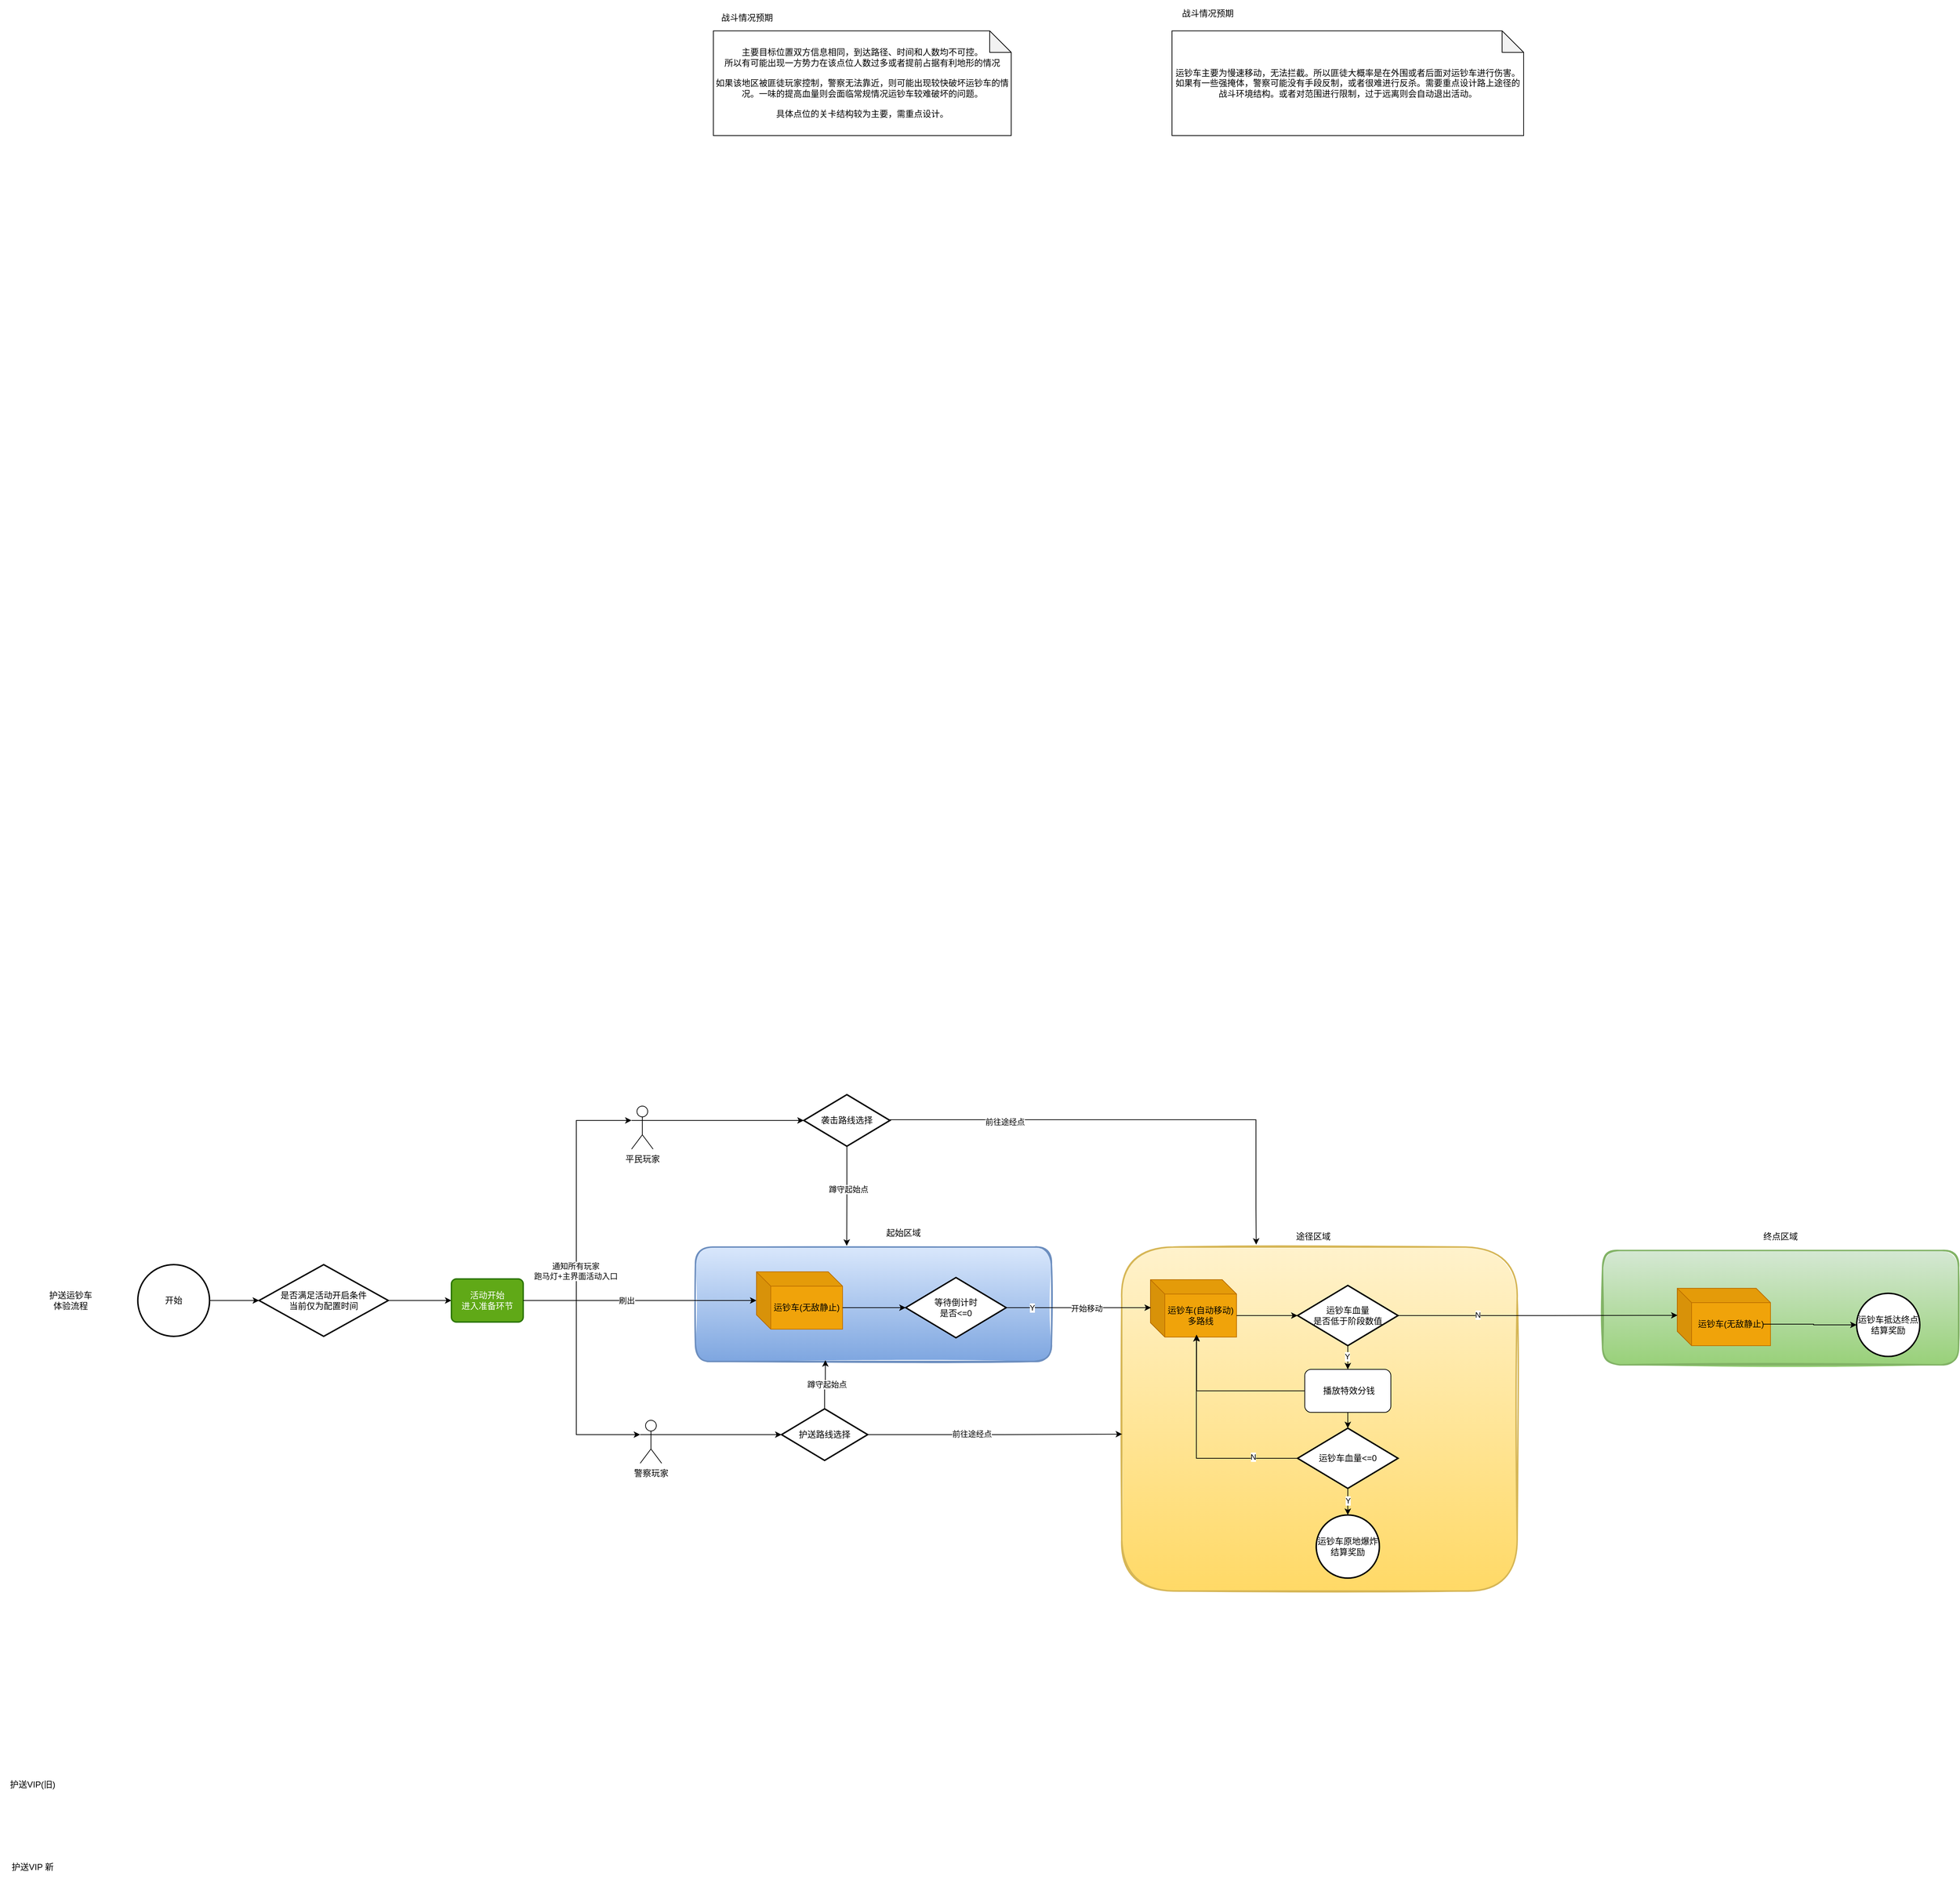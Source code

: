 <mxfile version="26.2.8">
  <diagram name="第 1 页" id="ho7mqtrvVQJZ-yDvlpge">
    <mxGraphModel dx="2468" dy="3103" grid="0" gridSize="10" guides="1" tooltips="1" connect="1" arrows="1" fold="1" page="0" pageScale="1" pageWidth="827" pageHeight="1169" math="0" shadow="0">
      <root>
        <mxCell id="0" />
        <mxCell id="1" parent="0" />
        <mxCell id="s4P-E_aEvJXquywrjiAm-54" value="" style="rounded=1;whiteSpace=wrap;html=1;strokeWidth=2;fillWeight=4;hachureGap=8;hachureAngle=45;fillColor=#dae8fc;sketch=1;strokeColor=#6c8ebf;fillStyle=auto;gradientColor=#7ea6e0;" parent="1" vertex="1">
          <mxGeometry x="757" y="22.5" width="496" height="159.5" as="geometry" />
        </mxCell>
        <mxCell id="s4P-E_aEvJXquywrjiAm-1" value="护送运钞车&lt;div&gt;体验流程&lt;/div&gt;" style="text;html=1;align=center;verticalAlign=middle;whiteSpace=wrap;rounded=0;" parent="1" vertex="1">
          <mxGeometry x="-159" y="82" width="91" height="30" as="geometry" />
        </mxCell>
        <mxCell id="s4P-E_aEvJXquywrjiAm-2" value="护送VIP(旧)" style="text;html=1;align=center;verticalAlign=middle;whiteSpace=wrap;rounded=0;" parent="1" vertex="1">
          <mxGeometry x="-212" y="757" width="91" height="30" as="geometry" />
        </mxCell>
        <mxCell id="s4P-E_aEvJXquywrjiAm-7" style="edgeStyle=orthogonalEdgeStyle;rounded=0;orthogonalLoop=1;jettySize=auto;html=1;exitX=1;exitY=0.5;exitDx=0;exitDy=0;exitPerimeter=0;entryX=0;entryY=0.5;entryDx=0;entryDy=0;entryPerimeter=0;" parent="1" source="s4P-E_aEvJXquywrjiAm-3" target="s4P-E_aEvJXquywrjiAm-10" edge="1">
          <mxGeometry relative="1" as="geometry">
            <mxPoint x="165" y="97" as="targetPoint" />
          </mxGeometry>
        </mxCell>
        <mxCell id="s4P-E_aEvJXquywrjiAm-3" value="开始" style="strokeWidth=2;html=1;shape=mxgraph.flowchart.start_2;whiteSpace=wrap;" parent="1" vertex="1">
          <mxGeometry x="-20" y="47" width="100" height="100" as="geometry" />
        </mxCell>
        <mxCell id="s4P-E_aEvJXquywrjiAm-5" value="护送VIP 新" style="text;html=1;align=center;verticalAlign=middle;whiteSpace=wrap;rounded=0;" parent="1" vertex="1">
          <mxGeometry x="-212" y="872" width="91" height="30" as="geometry" />
        </mxCell>
        <mxCell id="s4P-E_aEvJXquywrjiAm-8" value="警察玩家" style="shape=umlActor;verticalLabelPosition=bottom;verticalAlign=top;html=1;outlineConnect=0;" parent="1" vertex="1">
          <mxGeometry x="680" y="264" width="30" height="60" as="geometry" />
        </mxCell>
        <mxCell id="s4P-E_aEvJXquywrjiAm-9" value="平民玩家" style="shape=umlActor;verticalLabelPosition=bottom;verticalAlign=top;html=1;outlineConnect=0;" parent="1" vertex="1">
          <mxGeometry x="668" y="-174" width="30" height="60" as="geometry" />
        </mxCell>
        <mxCell id="s4P-E_aEvJXquywrjiAm-12" style="edgeStyle=orthogonalEdgeStyle;rounded=0;orthogonalLoop=1;jettySize=auto;html=1;exitX=1;exitY=0.5;exitDx=0;exitDy=0;exitPerimeter=0;entryX=0;entryY=0.5;entryDx=0;entryDy=0;" parent="1" source="s4P-E_aEvJXquywrjiAm-10" target="s4P-E_aEvJXquywrjiAm-11" edge="1">
          <mxGeometry relative="1" as="geometry" />
        </mxCell>
        <mxCell id="s4P-E_aEvJXquywrjiAm-10" value="是否满足活动开启条件&lt;div&gt;当前仅为配置时间&lt;/div&gt;" style="strokeWidth=2;html=1;shape=mxgraph.flowchart.decision;whiteSpace=wrap;" parent="1" vertex="1">
          <mxGeometry x="149" y="47" width="180" height="100" as="geometry" />
        </mxCell>
        <mxCell id="s4P-E_aEvJXquywrjiAm-14" style="edgeStyle=orthogonalEdgeStyle;rounded=0;orthogonalLoop=1;jettySize=auto;html=1;exitX=1;exitY=0.5;exitDx=0;exitDy=0;" parent="1" source="s4P-E_aEvJXquywrjiAm-11" target="s4P-E_aEvJXquywrjiAm-13" edge="1">
          <mxGeometry relative="1" as="geometry" />
        </mxCell>
        <mxCell id="s4P-E_aEvJXquywrjiAm-18" value="刷出" style="edgeLabel;html=1;align=center;verticalAlign=middle;resizable=0;points=[];" parent="s4P-E_aEvJXquywrjiAm-14" vertex="1" connectable="0">
          <mxGeometry x="0.479" y="1" relative="1" as="geometry">
            <mxPoint x="-97" y="1" as="offset" />
          </mxGeometry>
        </mxCell>
        <mxCell id="s4P-E_aEvJXquywrjiAm-11" value="活动开始&lt;div&gt;进入准备环节&lt;/div&gt;" style="rounded=1;whiteSpace=wrap;html=1;absoluteArcSize=1;arcSize=14;strokeWidth=2;fillColor=#60a917;strokeColor=#2D7600;fontColor=#ffffff;" parent="1" vertex="1">
          <mxGeometry x="417" y="67" width="100" height="60" as="geometry" />
        </mxCell>
        <mxCell id="s4P-E_aEvJXquywrjiAm-13" value="运钞车(无敌静止)" style="shape=cube;whiteSpace=wrap;html=1;boundedLbl=1;backgroundOutline=1;darkOpacity=0.05;darkOpacity2=0.1;fillColor=#f0a30a;fontColor=#000000;strokeColor=#BD7000;" parent="1" vertex="1">
          <mxGeometry x="842" y="57" width="120" height="80" as="geometry" />
        </mxCell>
        <mxCell id="s4P-E_aEvJXquywrjiAm-17" style="edgeStyle=orthogonalEdgeStyle;rounded=0;orthogonalLoop=1;jettySize=auto;html=1;exitX=1;exitY=0.5;exitDx=0;exitDy=0;entryX=0;entryY=0.333;entryDx=0;entryDy=0;entryPerimeter=0;" parent="1" source="s4P-E_aEvJXquywrjiAm-11" target="s4P-E_aEvJXquywrjiAm-8" edge="1">
          <mxGeometry relative="1" as="geometry">
            <Array as="points">
              <mxPoint x="591" y="97" />
              <mxPoint x="591" y="284" />
            </Array>
          </mxGeometry>
        </mxCell>
        <mxCell id="s4P-E_aEvJXquywrjiAm-19" style="edgeStyle=orthogonalEdgeStyle;rounded=0;orthogonalLoop=1;jettySize=auto;html=1;exitX=1;exitY=0.5;exitDx=0;exitDy=0;entryX=0;entryY=0.333;entryDx=0;entryDy=0;entryPerimeter=0;" parent="1" source="s4P-E_aEvJXquywrjiAm-11" target="s4P-E_aEvJXquywrjiAm-9" edge="1">
          <mxGeometry relative="1" as="geometry">
            <Array as="points">
              <mxPoint x="591" y="97" />
              <mxPoint x="591" y="-154" />
            </Array>
          </mxGeometry>
        </mxCell>
        <mxCell id="s4P-E_aEvJXquywrjiAm-20" value="通知所有玩家&lt;div&gt;跑马灯+主界面活动入口&lt;/div&gt;" style="edgeLabel;html=1;align=center;verticalAlign=middle;resizable=0;points=[];" parent="s4P-E_aEvJXquywrjiAm-19" vertex="1" connectable="0">
          <mxGeometry x="-0.428" y="1" relative="1" as="geometry">
            <mxPoint as="offset" />
          </mxGeometry>
        </mxCell>
        <mxCell id="s4P-E_aEvJXquywrjiAm-21" value="等待倒计时&lt;div&gt;是否&amp;lt;=0&lt;/div&gt;" style="strokeWidth=2;html=1;shape=mxgraph.flowchart.decision;whiteSpace=wrap;" parent="1" vertex="1">
          <mxGeometry x="1050" y="65" width="140" height="84" as="geometry" />
        </mxCell>
        <mxCell id="s4P-E_aEvJXquywrjiAm-22" style="edgeStyle=orthogonalEdgeStyle;rounded=0;orthogonalLoop=1;jettySize=auto;html=1;exitX=0;exitY=0;exitDx=120;exitDy=50;exitPerimeter=0;entryX=0;entryY=0.5;entryDx=0;entryDy=0;entryPerimeter=0;" parent="1" source="s4P-E_aEvJXquywrjiAm-13" target="s4P-E_aEvJXquywrjiAm-21" edge="1">
          <mxGeometry relative="1" as="geometry" />
        </mxCell>
        <mxCell id="s4P-E_aEvJXquywrjiAm-29" value="起始区域" style="text;html=1;align=center;verticalAlign=middle;whiteSpace=wrap;rounded=0;" parent="1" vertex="1">
          <mxGeometry x="1017" y="-12" width="60" height="30" as="geometry" />
        </mxCell>
        <mxCell id="s4P-E_aEvJXquywrjiAm-37" value="袭击路线选择" style="strokeWidth=2;html=1;shape=mxgraph.flowchart.decision;whiteSpace=wrap;" parent="1" vertex="1">
          <mxGeometry x="908" y="-190" width="120" height="72" as="geometry" />
        </mxCell>
        <mxCell id="s4P-E_aEvJXquywrjiAm-38" style="edgeStyle=orthogonalEdgeStyle;rounded=0;orthogonalLoop=1;jettySize=auto;html=1;exitX=1;exitY=0.333;exitDx=0;exitDy=0;exitPerimeter=0;entryX=0;entryY=0.5;entryDx=0;entryDy=0;entryPerimeter=0;" parent="1" source="s4P-E_aEvJXquywrjiAm-9" target="s4P-E_aEvJXquywrjiAm-37" edge="1">
          <mxGeometry relative="1" as="geometry" />
        </mxCell>
        <mxCell id="s4P-E_aEvJXquywrjiAm-55" value="" style="rounded=1;whiteSpace=wrap;html=1;strokeWidth=2;fillWeight=4;hachureGap=8;hachureAngle=45;fillColor=#fff2cc;sketch=1;strokeColor=#d6b656;fillStyle=auto;gradientColor=#ffd966;" parent="1" vertex="1">
          <mxGeometry x="1351" y="22.5" width="551" height="479.5" as="geometry" />
        </mxCell>
        <mxCell id="s4P-E_aEvJXquywrjiAm-57" style="edgeStyle=orthogonalEdgeStyle;rounded=0;orthogonalLoop=1;jettySize=auto;html=1;exitX=0.5;exitY=1;exitDx=0;exitDy=0;exitPerimeter=0;entryX=0.425;entryY=-0.011;entryDx=0;entryDy=0;entryPerimeter=0;" parent="1" source="s4P-E_aEvJXquywrjiAm-37" target="s4P-E_aEvJXquywrjiAm-54" edge="1">
          <mxGeometry relative="1" as="geometry" />
        </mxCell>
        <mxCell id="s4P-E_aEvJXquywrjiAm-58" value="蹲守起始点" style="edgeLabel;html=1;align=center;verticalAlign=middle;resizable=0;points=[];" parent="s4P-E_aEvJXquywrjiAm-57" vertex="1" connectable="0">
          <mxGeometry x="-0.145" y="2" relative="1" as="geometry">
            <mxPoint as="offset" />
          </mxGeometry>
        </mxCell>
        <mxCell id="s4P-E_aEvJXquywrjiAm-59" style="edgeStyle=orthogonalEdgeStyle;rounded=0;orthogonalLoop=1;jettySize=auto;html=1;exitX=1;exitY=0.5;exitDx=0;exitDy=0;exitPerimeter=0;entryX=0.34;entryY=-0.007;entryDx=0;entryDy=0;entryPerimeter=0;" parent="1" source="s4P-E_aEvJXquywrjiAm-37" target="s4P-E_aEvJXquywrjiAm-55" edge="1">
          <mxGeometry relative="1" as="geometry">
            <mxPoint x="1557" y="-32" as="targetPoint" />
            <Array as="points">
              <mxPoint x="1028" y="-155" />
              <mxPoint x="1538" y="-155" />
              <mxPoint x="1538" y="-32" />
              <mxPoint x="1538" y="-32" />
            </Array>
          </mxGeometry>
        </mxCell>
        <mxCell id="s4P-E_aEvJXquywrjiAm-60" value="前往途经点" style="edgeLabel;html=1;align=center;verticalAlign=middle;resizable=0;points=[];" parent="s4P-E_aEvJXquywrjiAm-59" vertex="1" connectable="0">
          <mxGeometry x="-0.531" y="-3" relative="1" as="geometry">
            <mxPoint as="offset" />
          </mxGeometry>
        </mxCell>
        <mxCell id="s4P-E_aEvJXquywrjiAm-61" value="途径区域" style="text;html=1;align=center;verticalAlign=middle;whiteSpace=wrap;rounded=0;" parent="1" vertex="1">
          <mxGeometry x="1588" y="-7.5" width="60" height="30" as="geometry" />
        </mxCell>
        <mxCell id="s4P-E_aEvJXquywrjiAm-63" value="运钞车(自动移动)&lt;div&gt;多路线&lt;/div&gt;" style="shape=cube;whiteSpace=wrap;html=1;boundedLbl=1;backgroundOutline=1;darkOpacity=0.05;darkOpacity2=0.1;fillColor=#f0a30a;fontColor=#000000;strokeColor=#BD7000;" parent="1" vertex="1">
          <mxGeometry x="1391" y="68" width="120" height="80" as="geometry" />
        </mxCell>
        <mxCell id="s4P-E_aEvJXquywrjiAm-70" value="&lt;div&gt;主要目标位置双方信息相同，&lt;span style=&quot;background-color: transparent; color: light-dark(rgb(0, 0, 0), rgb(255, 255, 255));&quot;&gt;到达路径、时间和人数均不可控。&lt;/span&gt;&lt;/div&gt;&lt;div&gt;所以有可能出现一方势力在该点位人数过多或者提前占据有利地形的情况&lt;/div&gt;&lt;div&gt;&lt;br&gt;&lt;/div&gt;&lt;div&gt;如果该地区被匪徒玩家控制，警察无法靠近，则可能出现较快破坏运钞车的情况。一味的提高血量则会面临常规情况运钞车较难破坏的问题。&lt;/div&gt;&lt;div&gt;&lt;br&gt;&lt;/div&gt;&lt;div&gt;具体点位的关卡结构较为主要，需重点设计。&lt;/div&gt;" style="shape=note;whiteSpace=wrap;html=1;backgroundOutline=1;darkOpacity=0.05;" parent="1" vertex="1">
          <mxGeometry x="782" y="-1673" width="415" height="146" as="geometry" />
        </mxCell>
        <mxCell id="s4P-E_aEvJXquywrjiAm-72" value="&lt;span style=&quot;color: rgb(0, 0, 0); font-family: Helvetica; font-size: 12px; font-style: normal; font-variant-ligatures: normal; font-variant-caps: normal; font-weight: 400; letter-spacing: normal; orphans: 2; text-indent: 0px; text-transform: none; widows: 2; word-spacing: 0px; -webkit-text-stroke-width: 0px; white-space: normal; text-decoration-thickness: initial; text-decoration-style: initial; text-decoration-color: initial; float: none; display: inline !important;&quot;&gt;战斗情况预期&lt;/span&gt;" style="text;whiteSpace=wrap;html=1;align=center;verticalAlign=middle;labelBackgroundColor=default;" parent="1" vertex="1">
          <mxGeometry x="779" y="-1709.003" width="100" height="36" as="geometry" />
        </mxCell>
        <mxCell id="cY9s3i5ZGBaOPXkzrkN2-1" value="" style="rounded=1;whiteSpace=wrap;html=1;strokeWidth=2;fillWeight=4;hachureGap=8;hachureAngle=45;fillColor=#d5e8d4;sketch=1;strokeColor=#82b366;fillStyle=auto;gradientColor=#97d077;" vertex="1" parent="1">
          <mxGeometry x="2021" y="27.25" width="496" height="159.5" as="geometry" />
        </mxCell>
        <mxCell id="cY9s3i5ZGBaOPXkzrkN2-2" value="终点区域" style="text;html=1;align=center;verticalAlign=middle;whiteSpace=wrap;rounded=0;" vertex="1" parent="1">
          <mxGeometry x="2239" y="-7.5" width="60" height="30" as="geometry" />
        </mxCell>
        <mxCell id="cY9s3i5ZGBaOPXkzrkN2-3" value="运钞车(无敌静止)" style="shape=cube;whiteSpace=wrap;html=1;boundedLbl=1;backgroundOutline=1;darkOpacity=0.05;darkOpacity2=0.1;fillColor=#f0a30a;fontColor=#000000;strokeColor=#BD7000;" vertex="1" parent="1">
          <mxGeometry x="2125" y="80" width="130" height="80" as="geometry" />
        </mxCell>
        <mxCell id="cY9s3i5ZGBaOPXkzrkN2-6" value="护送路线选择" style="strokeWidth=2;html=1;shape=mxgraph.flowchart.decision;whiteSpace=wrap;" vertex="1" parent="1">
          <mxGeometry x="877" y="248" width="120" height="72" as="geometry" />
        </mxCell>
        <mxCell id="cY9s3i5ZGBaOPXkzrkN2-8" style="edgeStyle=orthogonalEdgeStyle;rounded=0;orthogonalLoop=1;jettySize=auto;html=1;exitX=1;exitY=0.333;exitDx=0;exitDy=0;exitPerimeter=0;entryX=0;entryY=0.5;entryDx=0;entryDy=0;entryPerimeter=0;" edge="1" parent="1" source="s4P-E_aEvJXquywrjiAm-8" target="cY9s3i5ZGBaOPXkzrkN2-6">
          <mxGeometry relative="1" as="geometry" />
        </mxCell>
        <mxCell id="cY9s3i5ZGBaOPXkzrkN2-9" style="edgeStyle=orthogonalEdgeStyle;rounded=0;orthogonalLoop=1;jettySize=auto;html=1;exitX=0.5;exitY=0;exitDx=0;exitDy=0;exitPerimeter=0;entryX=0.365;entryY=0.989;entryDx=0;entryDy=0;entryPerimeter=0;" edge="1" parent="1" source="cY9s3i5ZGBaOPXkzrkN2-6" target="s4P-E_aEvJXquywrjiAm-54">
          <mxGeometry relative="1" as="geometry" />
        </mxCell>
        <mxCell id="cY9s3i5ZGBaOPXkzrkN2-10" value="蹲守起始点" style="edgeLabel;html=1;align=center;verticalAlign=middle;resizable=0;points=[];" vertex="1" connectable="0" parent="cY9s3i5ZGBaOPXkzrkN2-9">
          <mxGeometry x="0.037" y="-2" relative="1" as="geometry">
            <mxPoint as="offset" />
          </mxGeometry>
        </mxCell>
        <mxCell id="cY9s3i5ZGBaOPXkzrkN2-13" value="" style="edgeStyle=orthogonalEdgeStyle;rounded=0;orthogonalLoop=1;jettySize=auto;html=1;exitX=1;exitY=0.5;exitDx=0;exitDy=0;exitPerimeter=0;entryX=0.006;entryY=0.488;entryDx=0;entryDy=0;entryPerimeter=0;" edge="1" parent="1" source="s4P-E_aEvJXquywrjiAm-21" target="s4P-E_aEvJXquywrjiAm-63">
          <mxGeometry relative="1" as="geometry">
            <mxPoint x="1190" y="107" as="sourcePoint" />
            <mxPoint x="1741" y="107" as="targetPoint" />
          </mxGeometry>
        </mxCell>
        <mxCell id="cY9s3i5ZGBaOPXkzrkN2-14" value="开始移动" style="edgeLabel;html=1;align=center;verticalAlign=middle;resizable=0;points=[];" vertex="1" connectable="0" parent="cY9s3i5ZGBaOPXkzrkN2-13">
          <mxGeometry x="-0.371" y="-1" relative="1" as="geometry">
            <mxPoint x="48" as="offset" />
          </mxGeometry>
        </mxCell>
        <mxCell id="cY9s3i5ZGBaOPXkzrkN2-15" value="Y" style="edgeLabel;html=1;align=center;verticalAlign=middle;resizable=0;points=[];" vertex="1" connectable="0" parent="cY9s3i5ZGBaOPXkzrkN2-13">
          <mxGeometry x="-0.713" y="-2" relative="1" as="geometry">
            <mxPoint x="7" y="-2" as="offset" />
          </mxGeometry>
        </mxCell>
        <mxCell id="cY9s3i5ZGBaOPXkzrkN2-12" value="运钞车血量&lt;div&gt;是否低于阶段数值&lt;/div&gt;" style="strokeWidth=2;html=1;shape=mxgraph.flowchart.decision;whiteSpace=wrap;" vertex="1" parent="1">
          <mxGeometry x="1596" y="76" width="140" height="84" as="geometry" />
        </mxCell>
        <mxCell id="cY9s3i5ZGBaOPXkzrkN2-16" style="edgeStyle=orthogonalEdgeStyle;rounded=0;orthogonalLoop=1;jettySize=auto;html=1;exitX=0;exitY=0;exitDx=120;exitDy=50;exitPerimeter=0;entryX=0;entryY=0.5;entryDx=0;entryDy=0;entryPerimeter=0;" edge="1" parent="1" source="s4P-E_aEvJXquywrjiAm-63" target="cY9s3i5ZGBaOPXkzrkN2-12">
          <mxGeometry relative="1" as="geometry" />
        </mxCell>
        <mxCell id="cY9s3i5ZGBaOPXkzrkN2-17" style="edgeStyle=orthogonalEdgeStyle;rounded=0;orthogonalLoop=1;jettySize=auto;html=1;exitX=1;exitY=0.5;exitDx=0;exitDy=0;exitPerimeter=0;entryX=0.003;entryY=0.471;entryDx=0;entryDy=0;entryPerimeter=0;" edge="1" parent="1" source="cY9s3i5ZGBaOPXkzrkN2-12" target="cY9s3i5ZGBaOPXkzrkN2-3">
          <mxGeometry relative="1" as="geometry" />
        </mxCell>
        <mxCell id="cY9s3i5ZGBaOPXkzrkN2-18" value="N" style="edgeLabel;html=1;align=center;verticalAlign=middle;resizable=0;points=[];" vertex="1" connectable="0" parent="cY9s3i5ZGBaOPXkzrkN2-17">
          <mxGeometry x="-0.43" y="1" relative="1" as="geometry">
            <mxPoint as="offset" />
          </mxGeometry>
        </mxCell>
        <mxCell id="cY9s3i5ZGBaOPXkzrkN2-20" style="edgeStyle=orthogonalEdgeStyle;rounded=0;orthogonalLoop=1;jettySize=auto;html=1;exitX=0.5;exitY=1;exitDx=0;exitDy=0;exitPerimeter=0;entryX=0.5;entryY=0;entryDx=0;entryDy=0;" edge="1" parent="1" source="cY9s3i5ZGBaOPXkzrkN2-12" target="cY9s3i5ZGBaOPXkzrkN2-21">
          <mxGeometry relative="1" as="geometry">
            <mxPoint x="1782.0" y="262" as="targetPoint" />
          </mxGeometry>
        </mxCell>
        <mxCell id="cY9s3i5ZGBaOPXkzrkN2-29" value="Y" style="edgeLabel;html=1;align=center;verticalAlign=middle;resizable=0;points=[];" vertex="1" connectable="0" parent="cY9s3i5ZGBaOPXkzrkN2-20">
          <mxGeometry x="-0.116" y="-1" relative="1" as="geometry">
            <mxPoint as="offset" />
          </mxGeometry>
        </mxCell>
        <mxCell id="cY9s3i5ZGBaOPXkzrkN2-21" value="&amp;nbsp;播放特效分钱" style="rounded=1;whiteSpace=wrap;html=1;" vertex="1" parent="1">
          <mxGeometry x="1606" y="193" width="120" height="60" as="geometry" />
        </mxCell>
        <mxCell id="cY9s3i5ZGBaOPXkzrkN2-23" value="运钞车血量&amp;lt;=0" style="strokeWidth=2;html=1;shape=mxgraph.flowchart.decision;whiteSpace=wrap;" vertex="1" parent="1">
          <mxGeometry x="1596" y="275" width="140" height="84" as="geometry" />
        </mxCell>
        <mxCell id="cY9s3i5ZGBaOPXkzrkN2-24" style="edgeStyle=orthogonalEdgeStyle;rounded=0;orthogonalLoop=1;jettySize=auto;html=1;exitX=0.5;exitY=1;exitDx=0;exitDy=0;entryX=0.5;entryY=0;entryDx=0;entryDy=0;entryPerimeter=0;" edge="1" parent="1" source="cY9s3i5ZGBaOPXkzrkN2-21" target="cY9s3i5ZGBaOPXkzrkN2-23">
          <mxGeometry relative="1" as="geometry" />
        </mxCell>
        <mxCell id="cY9s3i5ZGBaOPXkzrkN2-25" value="运钞车原地爆炸&lt;div&gt;结算奖励&lt;/div&gt;" style="strokeWidth=2;html=1;shape=mxgraph.flowchart.start_2;whiteSpace=wrap;" vertex="1" parent="1">
          <mxGeometry x="1622" y="396" width="88" height="88" as="geometry" />
        </mxCell>
        <mxCell id="cY9s3i5ZGBaOPXkzrkN2-26" style="edgeStyle=orthogonalEdgeStyle;rounded=0;orthogonalLoop=1;jettySize=auto;html=1;exitX=0.5;exitY=1;exitDx=0;exitDy=0;exitPerimeter=0;entryX=0.5;entryY=0;entryDx=0;entryDy=0;entryPerimeter=0;" edge="1" parent="1" source="cY9s3i5ZGBaOPXkzrkN2-23" target="cY9s3i5ZGBaOPXkzrkN2-25">
          <mxGeometry relative="1" as="geometry" />
        </mxCell>
        <mxCell id="cY9s3i5ZGBaOPXkzrkN2-30" value="Y" style="edgeLabel;html=1;align=center;verticalAlign=middle;resizable=0;points=[];" vertex="1" connectable="0" parent="cY9s3i5ZGBaOPXkzrkN2-26">
          <mxGeometry x="-0.101" relative="1" as="geometry">
            <mxPoint as="offset" />
          </mxGeometry>
        </mxCell>
        <mxCell id="cY9s3i5ZGBaOPXkzrkN2-27" style="edgeStyle=orthogonalEdgeStyle;rounded=0;orthogonalLoop=1;jettySize=auto;html=1;exitX=1;exitY=0.5;exitDx=0;exitDy=0;exitPerimeter=0;entryX=0.001;entryY=0.544;entryDx=0;entryDy=0;entryPerimeter=0;" edge="1" parent="1" source="cY9s3i5ZGBaOPXkzrkN2-6" target="s4P-E_aEvJXquywrjiAm-55">
          <mxGeometry relative="1" as="geometry" />
        </mxCell>
        <mxCell id="cY9s3i5ZGBaOPXkzrkN2-28" value="前往途经点" style="edgeLabel;html=1;align=center;verticalAlign=middle;resizable=0;points=[];" vertex="1" connectable="0" parent="cY9s3i5ZGBaOPXkzrkN2-27">
          <mxGeometry x="-0.184" y="1" relative="1" as="geometry">
            <mxPoint as="offset" />
          </mxGeometry>
        </mxCell>
        <mxCell id="cY9s3i5ZGBaOPXkzrkN2-31" style="edgeStyle=orthogonalEdgeStyle;rounded=0;orthogonalLoop=1;jettySize=auto;html=1;exitX=0;exitY=0.5;exitDx=0;exitDy=0;exitPerimeter=0;entryX=0.533;entryY=0.966;entryDx=0;entryDy=0;entryPerimeter=0;" edge="1" parent="1" source="cY9s3i5ZGBaOPXkzrkN2-23" target="s4P-E_aEvJXquywrjiAm-63">
          <mxGeometry relative="1" as="geometry" />
        </mxCell>
        <mxCell id="cY9s3i5ZGBaOPXkzrkN2-34" value="N" style="edgeLabel;html=1;align=center;verticalAlign=middle;resizable=0;points=[];" vertex="1" connectable="0" parent="cY9s3i5ZGBaOPXkzrkN2-31">
          <mxGeometry x="-0.6" y="-2" relative="1" as="geometry">
            <mxPoint as="offset" />
          </mxGeometry>
        </mxCell>
        <mxCell id="cY9s3i5ZGBaOPXkzrkN2-33" style="edgeStyle=orthogonalEdgeStyle;rounded=0;orthogonalLoop=1;jettySize=auto;html=1;exitX=0;exitY=0.5;exitDx=0;exitDy=0;entryX=0.536;entryY=0.958;entryDx=0;entryDy=0;entryPerimeter=0;" edge="1" parent="1" source="cY9s3i5ZGBaOPXkzrkN2-21" target="s4P-E_aEvJXquywrjiAm-63">
          <mxGeometry relative="1" as="geometry" />
        </mxCell>
        <mxCell id="cY9s3i5ZGBaOPXkzrkN2-35" value="运钞车抵达终点&lt;div&gt;结算奖励&lt;/div&gt;" style="strokeWidth=2;html=1;shape=mxgraph.flowchart.start_2;whiteSpace=wrap;" vertex="1" parent="1">
          <mxGeometry x="2375" y="87" width="88" height="88" as="geometry" />
        </mxCell>
        <mxCell id="cY9s3i5ZGBaOPXkzrkN2-36" style="edgeStyle=orthogonalEdgeStyle;rounded=0;orthogonalLoop=1;jettySize=auto;html=1;exitX=0;exitY=0;exitDx=120;exitDy=50;exitPerimeter=0;entryX=0;entryY=0.5;entryDx=0;entryDy=0;entryPerimeter=0;" edge="1" parent="1" source="cY9s3i5ZGBaOPXkzrkN2-3" target="cY9s3i5ZGBaOPXkzrkN2-35">
          <mxGeometry relative="1" as="geometry" />
        </mxCell>
        <mxCell id="cY9s3i5ZGBaOPXkzrkN2-37" value="运钞车主要为慢速移动，无法拦截。所以匪徒大概率是在外围或者后面对运钞车进行伤害。&lt;div&gt;如果有一些强掩体，警察可能没有手段反制，或者很难进行反杀。需要重点设计路上途径的战斗环境结构。或者对范围进行限制，过于远离则会自动退出活动。&lt;/div&gt;" style="shape=note;whiteSpace=wrap;html=1;backgroundOutline=1;darkOpacity=0.05;" vertex="1" parent="1">
          <mxGeometry x="1421" y="-1673" width="490" height="146" as="geometry" />
        </mxCell>
        <mxCell id="cY9s3i5ZGBaOPXkzrkN2-38" value="&lt;span style=&quot;color: rgb(0, 0, 0); font-family: Helvetica; font-size: 12px; font-style: normal; font-variant-ligatures: normal; font-variant-caps: normal; font-weight: 400; letter-spacing: normal; orphans: 2; text-indent: 0px; text-transform: none; widows: 2; word-spacing: 0px; -webkit-text-stroke-width: 0px; white-space: normal; text-decoration-thickness: initial; text-decoration-style: initial; text-decoration-color: initial; float: none; display: inline !important;&quot;&gt;战斗情况预期&lt;/span&gt;" style="text;whiteSpace=wrap;html=1;align=center;verticalAlign=middle;labelBackgroundColor=default;" vertex="1" parent="1">
          <mxGeometry x="1421" y="-1715.003" width="100" height="36" as="geometry" />
        </mxCell>
      </root>
    </mxGraphModel>
  </diagram>
</mxfile>
